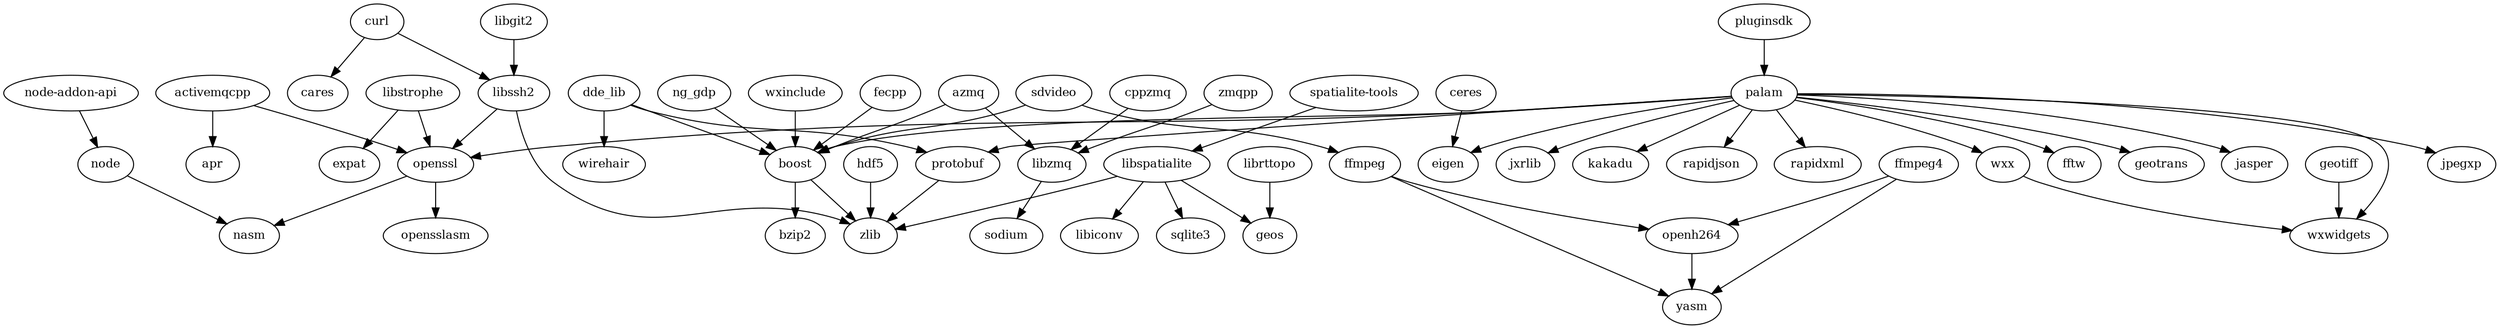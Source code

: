 digraph GG {
  node [fontsize=12];
  "activemqcpp" -> "apr";
  "activemqcpp" -> "openssl";
  "azmq" -> "boost";
  "azmq" -> "libzmq";
  "boost" -> "bzip2";
  "boost" -> "zlib";
  "ceres" -> "eigen";
  "cppzmq" -> "libzmq";
  "curl" -> "cares";
  "curl" -> "libssh2";
  "dde_lib" -> "boost";
  "dde_lib" -> "protobuf";
  "dde_lib" -> "wirehair";
  "fecpp" -> "boost";
  "ffmpeg" -> "openh264";
  "ffmpeg" -> "yasm";
  "ffmpeg4" -> "openh264";
  "ffmpeg4" -> "yasm";
  "geotiff" -> "wxwidgets";
  "hdf5" -> "zlib";
  "libgit2" -> "libssh2";
  "librttopo" -> "geos";
  "libspatialite" -> "geos";
  "libspatialite" -> "libiconv";
  "libspatialite" -> "sqlite3";
  "libspatialite" -> "zlib";
  "libssh2" -> "openssl";
  "libssh2" -> "zlib";
  "libstrophe" -> "expat";
  "libstrophe" -> "openssl";
  "libzmq" -> "sodium";
  "ng_gdp" -> "boost";
  "node" -> "nasm";
  "node-addon-api" -> "node";
  "openh264" -> "yasm";
  "openssl" -> "nasm";
  "openssl" -> "opensslasm";
  "palam" -> "boost";
  "palam" -> "eigen";
  "palam" -> "fftw";
  "palam" -> "geotrans";
  "palam" -> "jasper";
  "palam" -> "jpegxp";
  "palam" -> "jxrlib";
  "palam" -> "kakadu";
  "palam" -> "openssl";
  "palam" -> "protobuf";
  "palam" -> "rapidjson";
  "palam" -> "rapidxml";
  "palam" -> "wxwidgets";
  "palam" -> "wxx";
  "pluginsdk" -> "palam";
  "protobuf" -> "zlib";
  "sdvideo" -> "boost";
  "sdvideo" -> "ffmpeg";
  "spatialite-tools" -> "libspatialite";
  "wxinclude" -> "boost";
  "wxx" -> "wxwidgets";
  "zmqpp" -> "libzmq";
}
